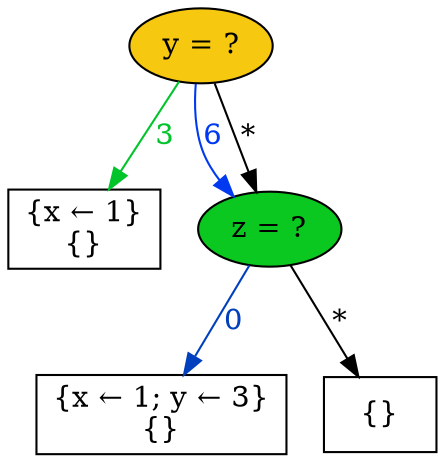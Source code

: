 digraph G {
0 [label="y = ?", style=filled, fillcolor="#f6c80f"]
1 [shape=box, label="{x ← 1}\n{}"]
0 -> 1 [label="3", color="#00c429", fontcolor="#00c429"]
2 [label="z = ?", style=filled, fillcolor="#0bc820"]
3 [shape=box, label="{x ← 1; y ← 3}\n{}"]
2 -> 3 [label="0", color="#003fbd", fontcolor="#003fbd"]
4 [shape=box, label="{}"]
2 -> 4 [label="*", color="#000000", fontcolor="#000000"]
0 -> 2 [label="6", color="#0039ef", fontcolor="#0039ef"]
0 -> 2 [label="*", color="#000000", fontcolor="#000000"]
}
